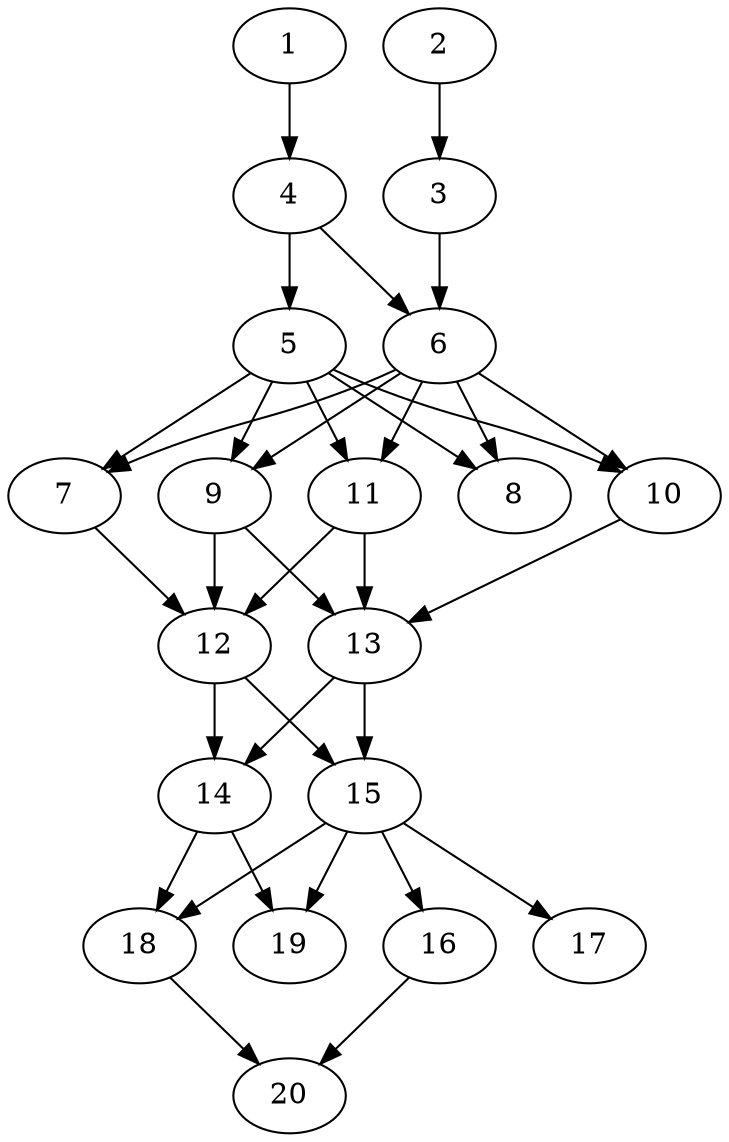 // DAG automatically generated by daggen at Tue Jul 23 14:31:37 2019
// ./daggen --dot -n 20 --ccr 0.4 --fat 0.5 --regular 0.5 --density 0.8 --mindata 5242880 --maxdata 52428800 
digraph G {
  1 [size="47846400", alpha="0.11", expect_size="19138560"] 
  1 -> 4 [size ="19138560"]
  2 [size="72007680", alpha="0.04", expect_size="28803072"] 
  2 -> 3 [size ="28803072"]
  3 [size="112138240", alpha="0.03", expect_size="44855296"] 
  3 -> 6 [size ="44855296"]
  4 [size="55390720", alpha="0.17", expect_size="22156288"] 
  4 -> 5 [size ="22156288"]
  4 -> 6 [size ="22156288"]
  5 [size="30671360", alpha="0.11", expect_size="12268544"] 
  5 -> 7 [size ="12268544"]
  5 -> 8 [size ="12268544"]
  5 -> 9 [size ="12268544"]
  5 -> 10 [size ="12268544"]
  5 -> 11 [size ="12268544"]
  6 [size="43409920", alpha="0.13", expect_size="17363968"] 
  6 -> 7 [size ="17363968"]
  6 -> 8 [size ="17363968"]
  6 -> 9 [size ="17363968"]
  6 -> 10 [size ="17363968"]
  6 -> 11 [size ="17363968"]
  7 [size="73582080", alpha="0.06", expect_size="29432832"] 
  7 -> 12 [size ="29432832"]
  8 [size="44643840", alpha="0.08", expect_size="17857536"] 
  9 [size="59082240", alpha="0.05", expect_size="23632896"] 
  9 -> 12 [size ="23632896"]
  9 -> 13 [size ="23632896"]
  10 [size="87052800", alpha="0.19", expect_size="34821120"] 
  10 -> 13 [size ="34821120"]
  11 [size="73088000", alpha="0.07", expect_size="29235200"] 
  11 -> 12 [size ="29235200"]
  11 -> 13 [size ="29235200"]
  12 [size="17820160", alpha="0.11", expect_size="7128064"] 
  12 -> 14 [size ="7128064"]
  12 -> 15 [size ="7128064"]
  13 [size="42493440", alpha="0.19", expect_size="16997376"] 
  13 -> 14 [size ="16997376"]
  13 -> 15 [size ="16997376"]
  14 [size="61132800", alpha="0.15", expect_size="24453120"] 
  14 -> 18 [size ="24453120"]
  14 -> 19 [size ="24453120"]
  15 [size="45260800", alpha="0.05", expect_size="18104320"] 
  15 -> 16 [size ="18104320"]
  15 -> 17 [size ="18104320"]
  15 -> 18 [size ="18104320"]
  15 -> 19 [size ="18104320"]
  16 [size="111014400", alpha="0.10", expect_size="44405760"] 
  16 -> 20 [size ="44405760"]
  17 [size="71692800", alpha="0.15", expect_size="28677120"] 
  18 [size="104829440", alpha="0.19", expect_size="41931776"] 
  18 -> 20 [size ="41931776"]
  19 [size="31623680", alpha="0.07", expect_size="12649472"] 
  20 [size="60884480", alpha="0.14", expect_size="24353792"] 
}
